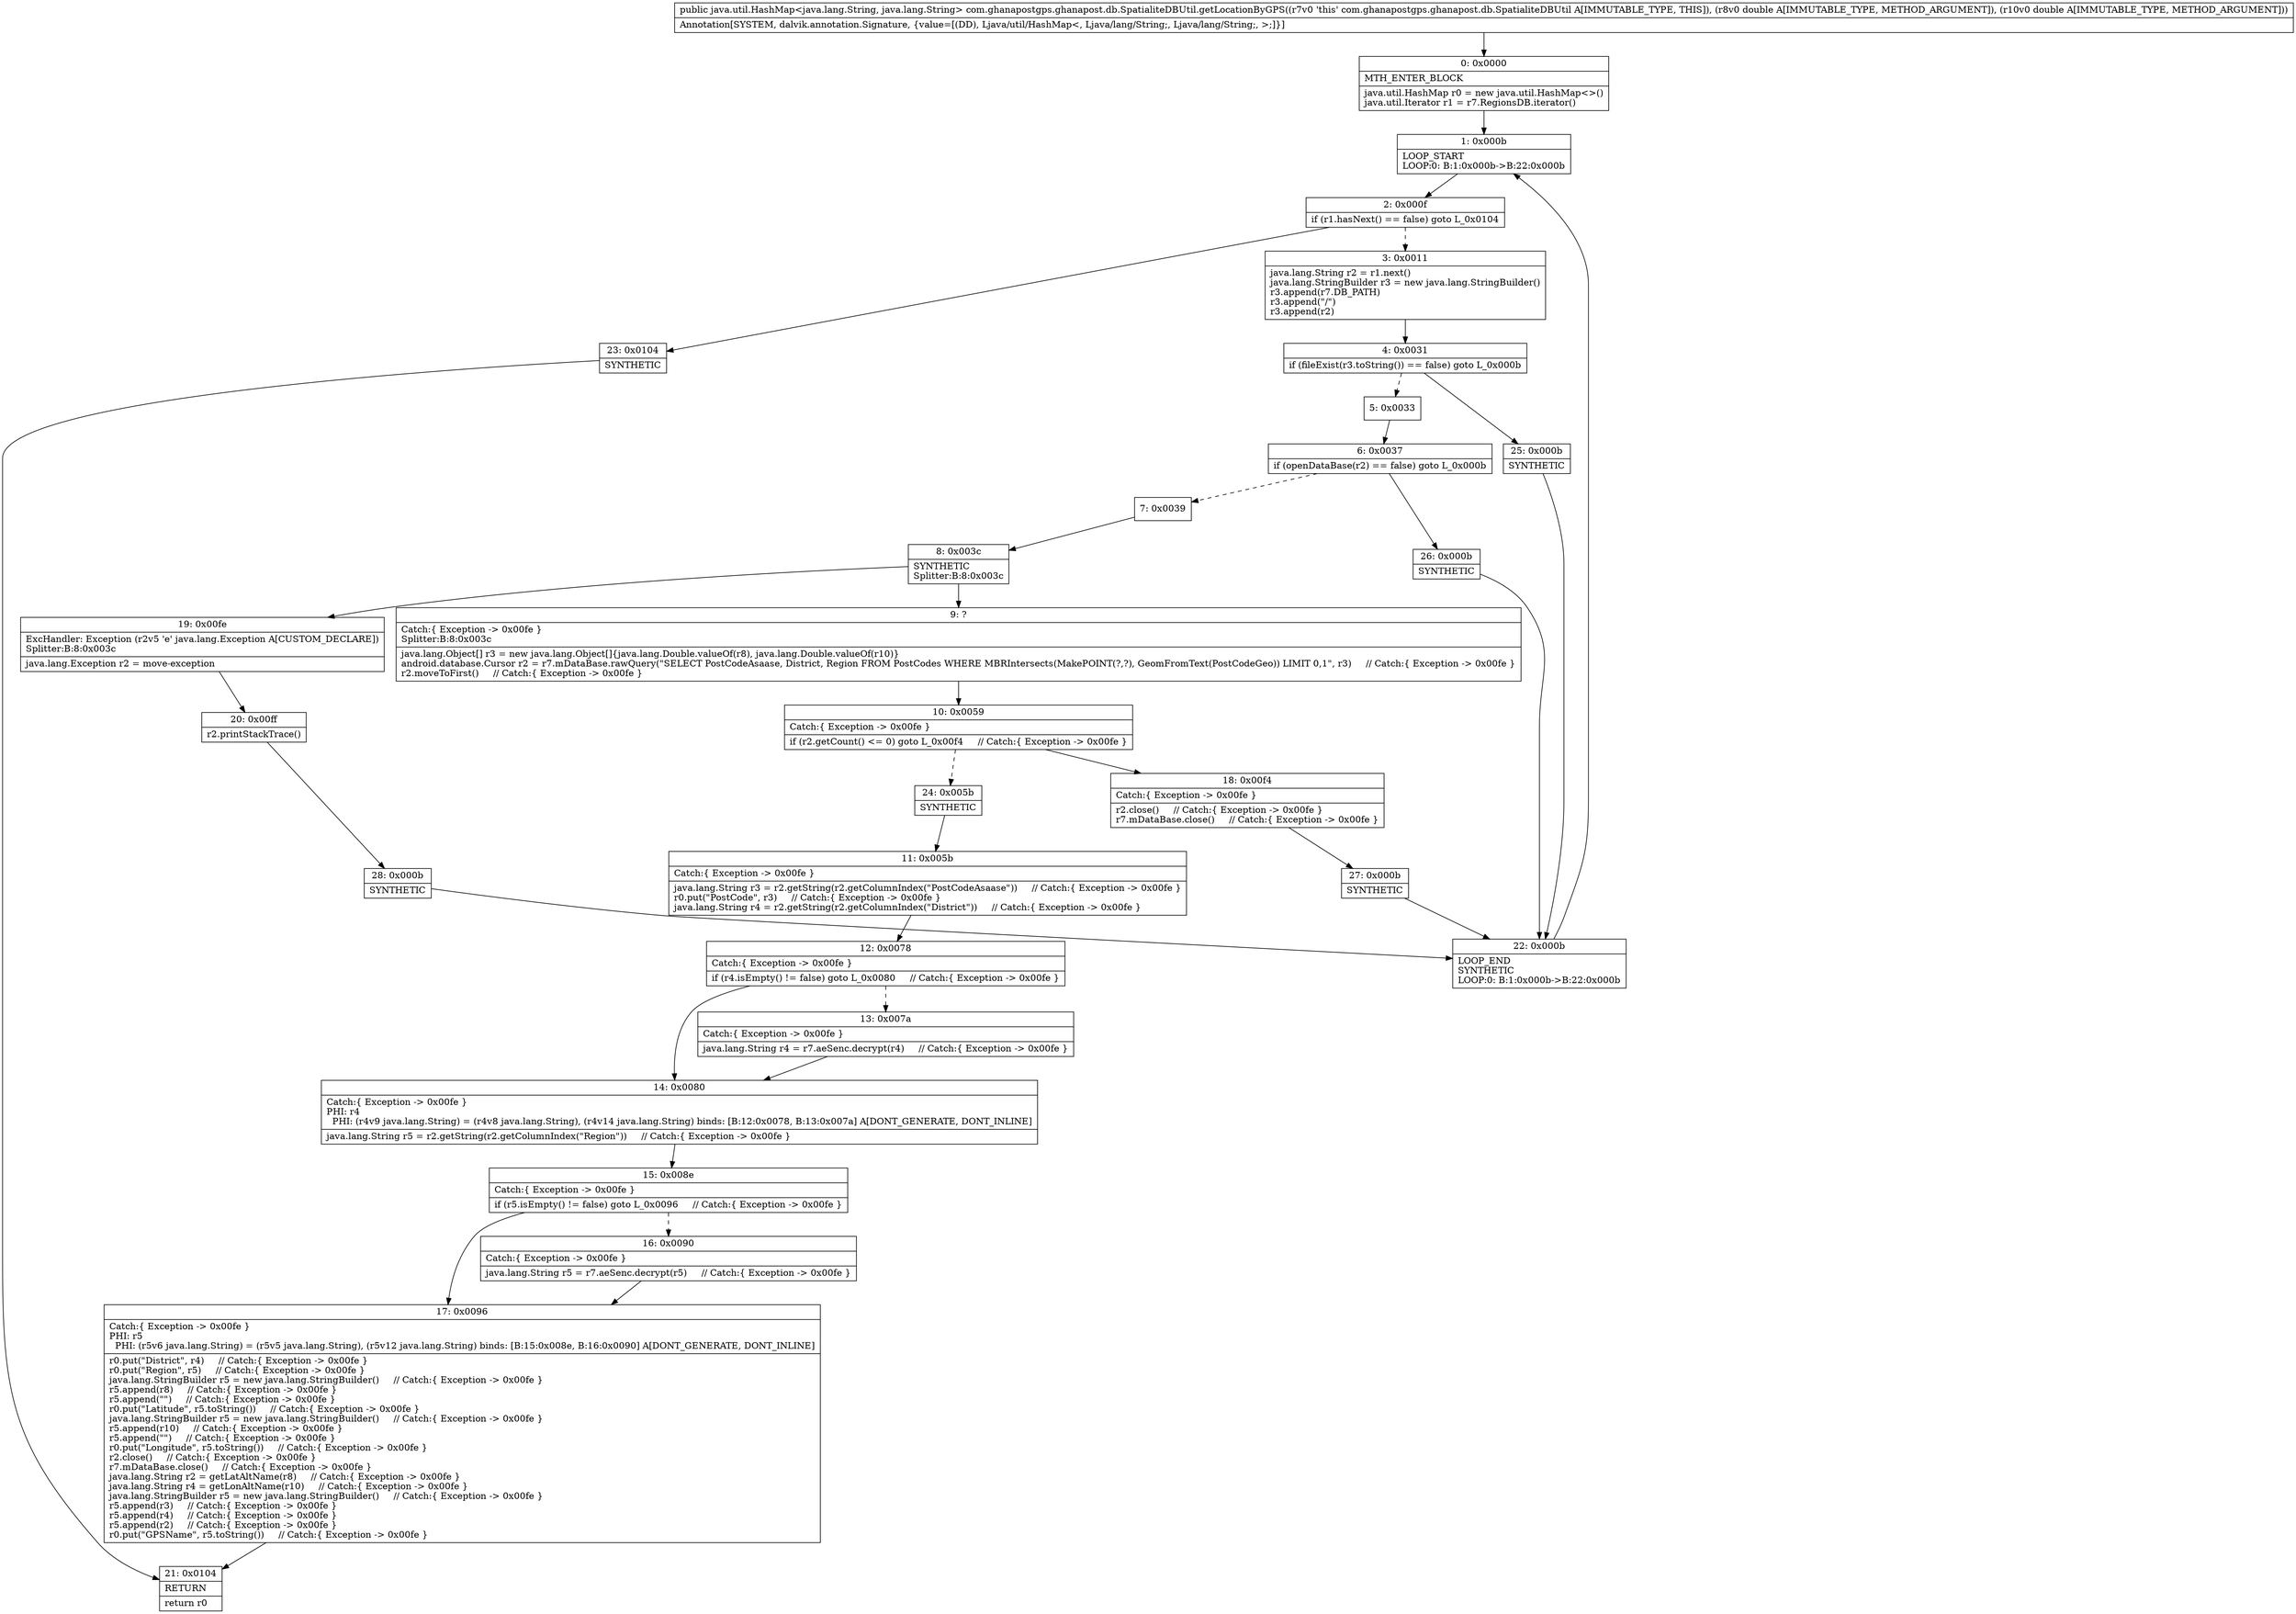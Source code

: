 digraph "CFG forcom.ghanapostgps.ghanapost.db.SpatialiteDBUtil.getLocationByGPS(DD)Ljava\/util\/HashMap;" {
Node_0 [shape=record,label="{0\:\ 0x0000|MTH_ENTER_BLOCK\l|java.util.HashMap r0 = new java.util.HashMap\<\>()\ljava.util.Iterator r1 = r7.RegionsDB.iterator()\l}"];
Node_1 [shape=record,label="{1\:\ 0x000b|LOOP_START\lLOOP:0: B:1:0x000b\-\>B:22:0x000b\l}"];
Node_2 [shape=record,label="{2\:\ 0x000f|if (r1.hasNext() == false) goto L_0x0104\l}"];
Node_3 [shape=record,label="{3\:\ 0x0011|java.lang.String r2 = r1.next()\ljava.lang.StringBuilder r3 = new java.lang.StringBuilder()\lr3.append(r7.DB_PATH)\lr3.append(\"\/\")\lr3.append(r2)\l}"];
Node_4 [shape=record,label="{4\:\ 0x0031|if (fileExist(r3.toString()) == false) goto L_0x000b\l}"];
Node_5 [shape=record,label="{5\:\ 0x0033}"];
Node_6 [shape=record,label="{6\:\ 0x0037|if (openDataBase(r2) == false) goto L_0x000b\l}"];
Node_7 [shape=record,label="{7\:\ 0x0039}"];
Node_8 [shape=record,label="{8\:\ 0x003c|SYNTHETIC\lSplitter:B:8:0x003c\l}"];
Node_9 [shape=record,label="{9\:\ ?|Catch:\{ Exception \-\> 0x00fe \}\lSplitter:B:8:0x003c\l|java.lang.Object[] r3 = new java.lang.Object[]\{java.lang.Double.valueOf(r8), java.lang.Double.valueOf(r10)\}\landroid.database.Cursor r2 = r7.mDataBase.rawQuery(\"SELECT PostCodeAsaase, District, Region FROM PostCodes WHERE MBRIntersects(MakePOINT(?,?), GeomFromText(PostCodeGeo)) LIMIT 0,1\", r3)     \/\/ Catch:\{ Exception \-\> 0x00fe \}\lr2.moveToFirst()     \/\/ Catch:\{ Exception \-\> 0x00fe \}\l}"];
Node_10 [shape=record,label="{10\:\ 0x0059|Catch:\{ Exception \-\> 0x00fe \}\l|if (r2.getCount() \<= 0) goto L_0x00f4     \/\/ Catch:\{ Exception \-\> 0x00fe \}\l}"];
Node_11 [shape=record,label="{11\:\ 0x005b|Catch:\{ Exception \-\> 0x00fe \}\l|java.lang.String r3 = r2.getString(r2.getColumnIndex(\"PostCodeAsaase\"))     \/\/ Catch:\{ Exception \-\> 0x00fe \}\lr0.put(\"PostCode\", r3)     \/\/ Catch:\{ Exception \-\> 0x00fe \}\ljava.lang.String r4 = r2.getString(r2.getColumnIndex(\"District\"))     \/\/ Catch:\{ Exception \-\> 0x00fe \}\l}"];
Node_12 [shape=record,label="{12\:\ 0x0078|Catch:\{ Exception \-\> 0x00fe \}\l|if (r4.isEmpty() != false) goto L_0x0080     \/\/ Catch:\{ Exception \-\> 0x00fe \}\l}"];
Node_13 [shape=record,label="{13\:\ 0x007a|Catch:\{ Exception \-\> 0x00fe \}\l|java.lang.String r4 = r7.aeSenc.decrypt(r4)     \/\/ Catch:\{ Exception \-\> 0x00fe \}\l}"];
Node_14 [shape=record,label="{14\:\ 0x0080|Catch:\{ Exception \-\> 0x00fe \}\lPHI: r4 \l  PHI: (r4v9 java.lang.String) = (r4v8 java.lang.String), (r4v14 java.lang.String) binds: [B:12:0x0078, B:13:0x007a] A[DONT_GENERATE, DONT_INLINE]\l|java.lang.String r5 = r2.getString(r2.getColumnIndex(\"Region\"))     \/\/ Catch:\{ Exception \-\> 0x00fe \}\l}"];
Node_15 [shape=record,label="{15\:\ 0x008e|Catch:\{ Exception \-\> 0x00fe \}\l|if (r5.isEmpty() != false) goto L_0x0096     \/\/ Catch:\{ Exception \-\> 0x00fe \}\l}"];
Node_16 [shape=record,label="{16\:\ 0x0090|Catch:\{ Exception \-\> 0x00fe \}\l|java.lang.String r5 = r7.aeSenc.decrypt(r5)     \/\/ Catch:\{ Exception \-\> 0x00fe \}\l}"];
Node_17 [shape=record,label="{17\:\ 0x0096|Catch:\{ Exception \-\> 0x00fe \}\lPHI: r5 \l  PHI: (r5v6 java.lang.String) = (r5v5 java.lang.String), (r5v12 java.lang.String) binds: [B:15:0x008e, B:16:0x0090] A[DONT_GENERATE, DONT_INLINE]\l|r0.put(\"District\", r4)     \/\/ Catch:\{ Exception \-\> 0x00fe \}\lr0.put(\"Region\", r5)     \/\/ Catch:\{ Exception \-\> 0x00fe \}\ljava.lang.StringBuilder r5 = new java.lang.StringBuilder()     \/\/ Catch:\{ Exception \-\> 0x00fe \}\lr5.append(r8)     \/\/ Catch:\{ Exception \-\> 0x00fe \}\lr5.append(\"\")     \/\/ Catch:\{ Exception \-\> 0x00fe \}\lr0.put(\"Latitude\", r5.toString())     \/\/ Catch:\{ Exception \-\> 0x00fe \}\ljava.lang.StringBuilder r5 = new java.lang.StringBuilder()     \/\/ Catch:\{ Exception \-\> 0x00fe \}\lr5.append(r10)     \/\/ Catch:\{ Exception \-\> 0x00fe \}\lr5.append(\"\")     \/\/ Catch:\{ Exception \-\> 0x00fe \}\lr0.put(\"Longitude\", r5.toString())     \/\/ Catch:\{ Exception \-\> 0x00fe \}\lr2.close()     \/\/ Catch:\{ Exception \-\> 0x00fe \}\lr7.mDataBase.close()     \/\/ Catch:\{ Exception \-\> 0x00fe \}\ljava.lang.String r2 = getLatAltName(r8)     \/\/ Catch:\{ Exception \-\> 0x00fe \}\ljava.lang.String r4 = getLonAltName(r10)     \/\/ Catch:\{ Exception \-\> 0x00fe \}\ljava.lang.StringBuilder r5 = new java.lang.StringBuilder()     \/\/ Catch:\{ Exception \-\> 0x00fe \}\lr5.append(r3)     \/\/ Catch:\{ Exception \-\> 0x00fe \}\lr5.append(r4)     \/\/ Catch:\{ Exception \-\> 0x00fe \}\lr5.append(r2)     \/\/ Catch:\{ Exception \-\> 0x00fe \}\lr0.put(\"GPSName\", r5.toString())     \/\/ Catch:\{ Exception \-\> 0x00fe \}\l}"];
Node_18 [shape=record,label="{18\:\ 0x00f4|Catch:\{ Exception \-\> 0x00fe \}\l|r2.close()     \/\/ Catch:\{ Exception \-\> 0x00fe \}\lr7.mDataBase.close()     \/\/ Catch:\{ Exception \-\> 0x00fe \}\l}"];
Node_19 [shape=record,label="{19\:\ 0x00fe|ExcHandler: Exception (r2v5 'e' java.lang.Exception A[CUSTOM_DECLARE])\lSplitter:B:8:0x003c\l|java.lang.Exception r2 = move\-exception\l}"];
Node_20 [shape=record,label="{20\:\ 0x00ff|r2.printStackTrace()\l}"];
Node_21 [shape=record,label="{21\:\ 0x0104|RETURN\l|return r0\l}"];
Node_22 [shape=record,label="{22\:\ 0x000b|LOOP_END\lSYNTHETIC\lLOOP:0: B:1:0x000b\-\>B:22:0x000b\l}"];
Node_23 [shape=record,label="{23\:\ 0x0104|SYNTHETIC\l}"];
Node_24 [shape=record,label="{24\:\ 0x005b|SYNTHETIC\l}"];
Node_25 [shape=record,label="{25\:\ 0x000b|SYNTHETIC\l}"];
Node_26 [shape=record,label="{26\:\ 0x000b|SYNTHETIC\l}"];
Node_27 [shape=record,label="{27\:\ 0x000b|SYNTHETIC\l}"];
Node_28 [shape=record,label="{28\:\ 0x000b|SYNTHETIC\l}"];
MethodNode[shape=record,label="{public java.util.HashMap\<java.lang.String, java.lang.String\> com.ghanapostgps.ghanapost.db.SpatialiteDBUtil.getLocationByGPS((r7v0 'this' com.ghanapostgps.ghanapost.db.SpatialiteDBUtil A[IMMUTABLE_TYPE, THIS]), (r8v0 double A[IMMUTABLE_TYPE, METHOD_ARGUMENT]), (r10v0 double A[IMMUTABLE_TYPE, METHOD_ARGUMENT]))  | Annotation[SYSTEM, dalvik.annotation.Signature, \{value=[(DD), Ljava\/util\/HashMap\<, Ljava\/lang\/String;, Ljava\/lang\/String;, \>;]\}]\l}"];
MethodNode -> Node_0;
Node_0 -> Node_1;
Node_1 -> Node_2;
Node_2 -> Node_3[style=dashed];
Node_2 -> Node_23;
Node_3 -> Node_4;
Node_4 -> Node_5[style=dashed];
Node_4 -> Node_25;
Node_5 -> Node_6;
Node_6 -> Node_7[style=dashed];
Node_6 -> Node_26;
Node_7 -> Node_8;
Node_8 -> Node_9;
Node_8 -> Node_19;
Node_9 -> Node_10;
Node_10 -> Node_18;
Node_10 -> Node_24[style=dashed];
Node_11 -> Node_12;
Node_12 -> Node_13[style=dashed];
Node_12 -> Node_14;
Node_13 -> Node_14;
Node_14 -> Node_15;
Node_15 -> Node_16[style=dashed];
Node_15 -> Node_17;
Node_16 -> Node_17;
Node_17 -> Node_21;
Node_18 -> Node_27;
Node_19 -> Node_20;
Node_20 -> Node_28;
Node_22 -> Node_1;
Node_23 -> Node_21;
Node_24 -> Node_11;
Node_25 -> Node_22;
Node_26 -> Node_22;
Node_27 -> Node_22;
Node_28 -> Node_22;
}

